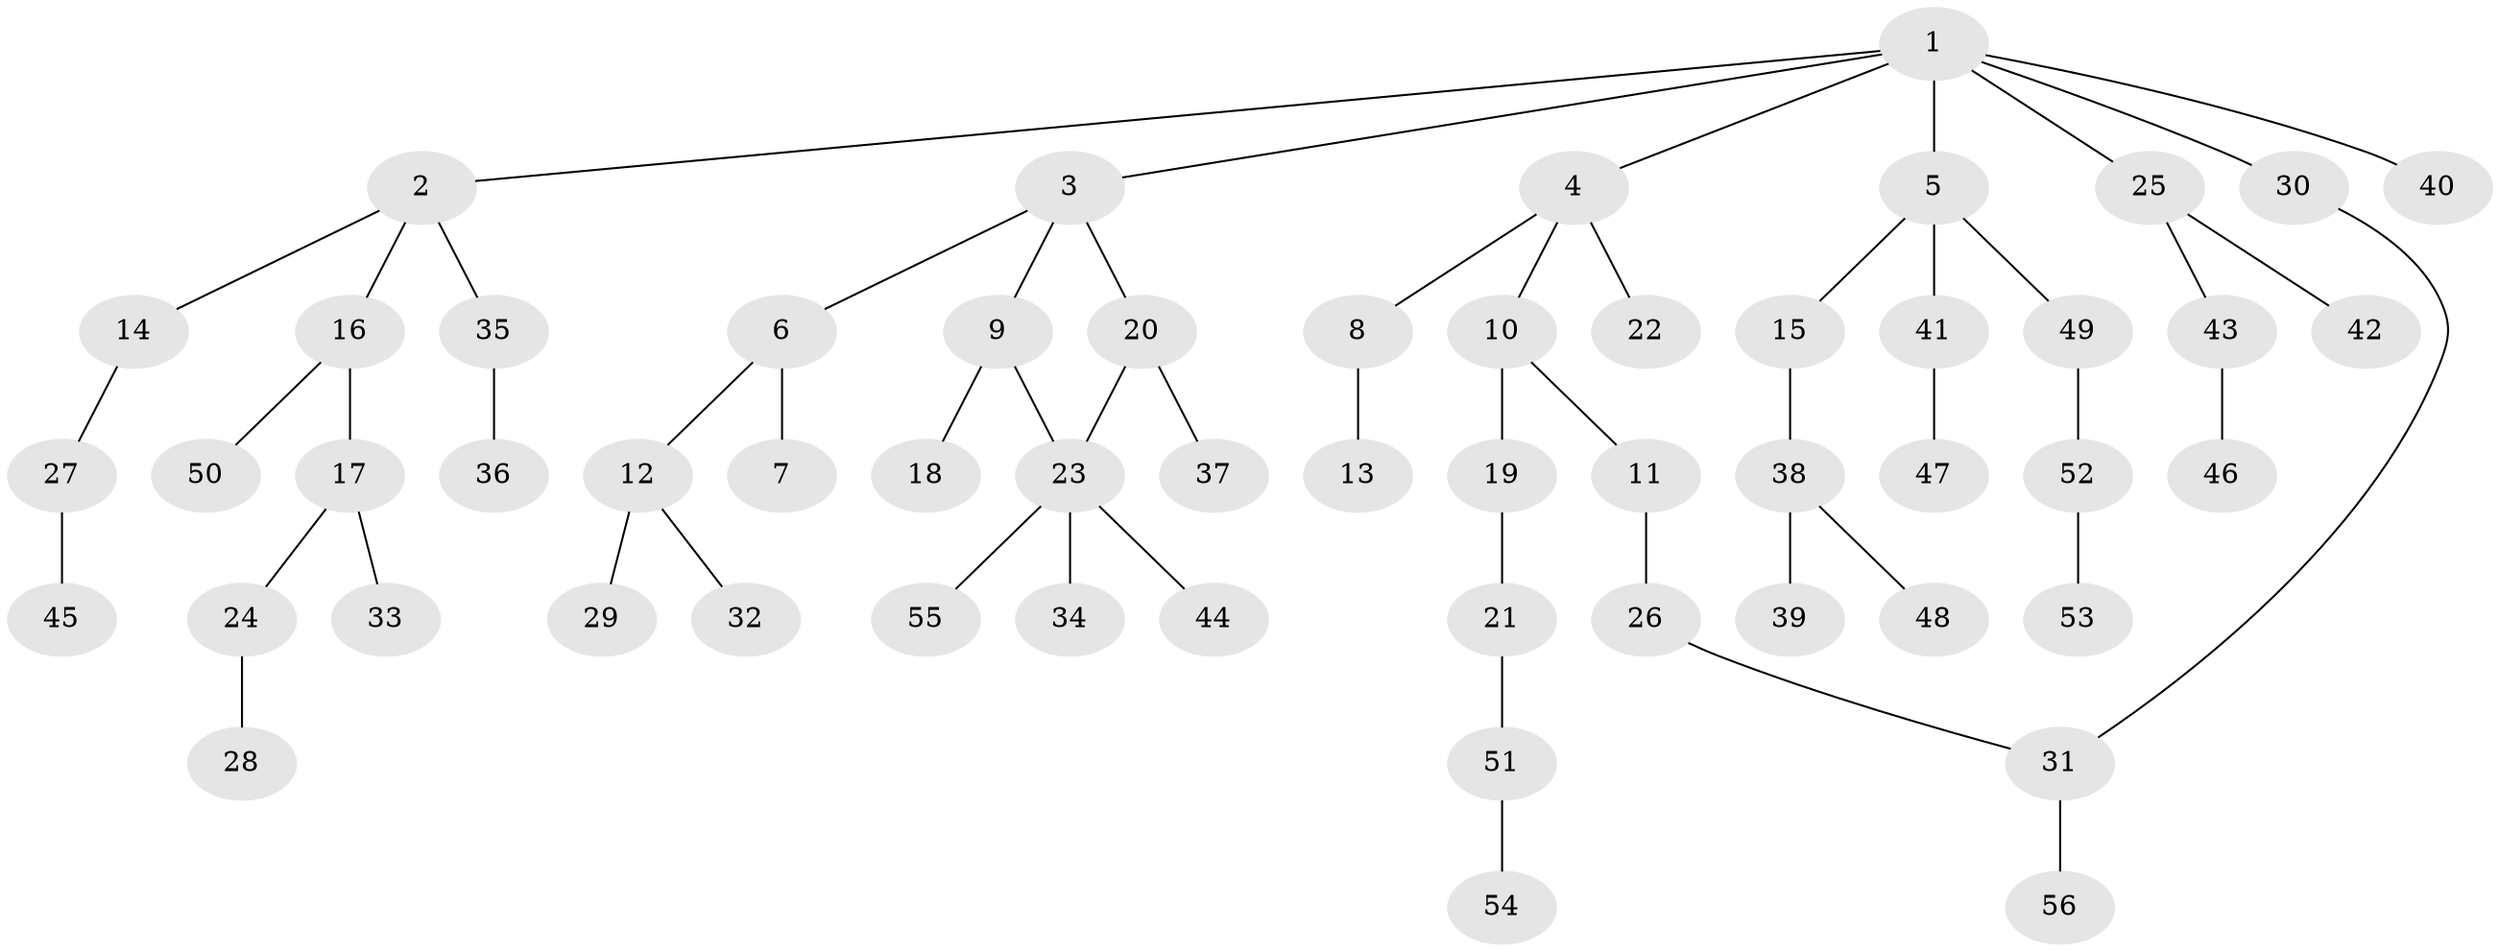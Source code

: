 // Generated by graph-tools (version 1.1) at 2025/10/02/27/25 16:10:54]
// undirected, 56 vertices, 57 edges
graph export_dot {
graph [start="1"]
  node [color=gray90,style=filled];
  1;
  2;
  3;
  4;
  5;
  6;
  7;
  8;
  9;
  10;
  11;
  12;
  13;
  14;
  15;
  16;
  17;
  18;
  19;
  20;
  21;
  22;
  23;
  24;
  25;
  26;
  27;
  28;
  29;
  30;
  31;
  32;
  33;
  34;
  35;
  36;
  37;
  38;
  39;
  40;
  41;
  42;
  43;
  44;
  45;
  46;
  47;
  48;
  49;
  50;
  51;
  52;
  53;
  54;
  55;
  56;
  1 -- 2;
  1 -- 3;
  1 -- 4;
  1 -- 5;
  1 -- 25;
  1 -- 30;
  1 -- 40;
  2 -- 14;
  2 -- 16;
  2 -- 35;
  3 -- 6;
  3 -- 9;
  3 -- 20;
  4 -- 8;
  4 -- 10;
  4 -- 22;
  5 -- 15;
  5 -- 41;
  5 -- 49;
  6 -- 7;
  6 -- 12;
  8 -- 13;
  9 -- 18;
  9 -- 23;
  10 -- 11;
  10 -- 19;
  11 -- 26;
  12 -- 29;
  12 -- 32;
  14 -- 27;
  15 -- 38;
  16 -- 17;
  16 -- 50;
  17 -- 24;
  17 -- 33;
  19 -- 21;
  20 -- 23;
  20 -- 37;
  21 -- 51;
  23 -- 34;
  23 -- 44;
  23 -- 55;
  24 -- 28;
  25 -- 42;
  25 -- 43;
  26 -- 31;
  27 -- 45;
  30 -- 31;
  31 -- 56;
  35 -- 36;
  38 -- 39;
  38 -- 48;
  41 -- 47;
  43 -- 46;
  49 -- 52;
  51 -- 54;
  52 -- 53;
}
